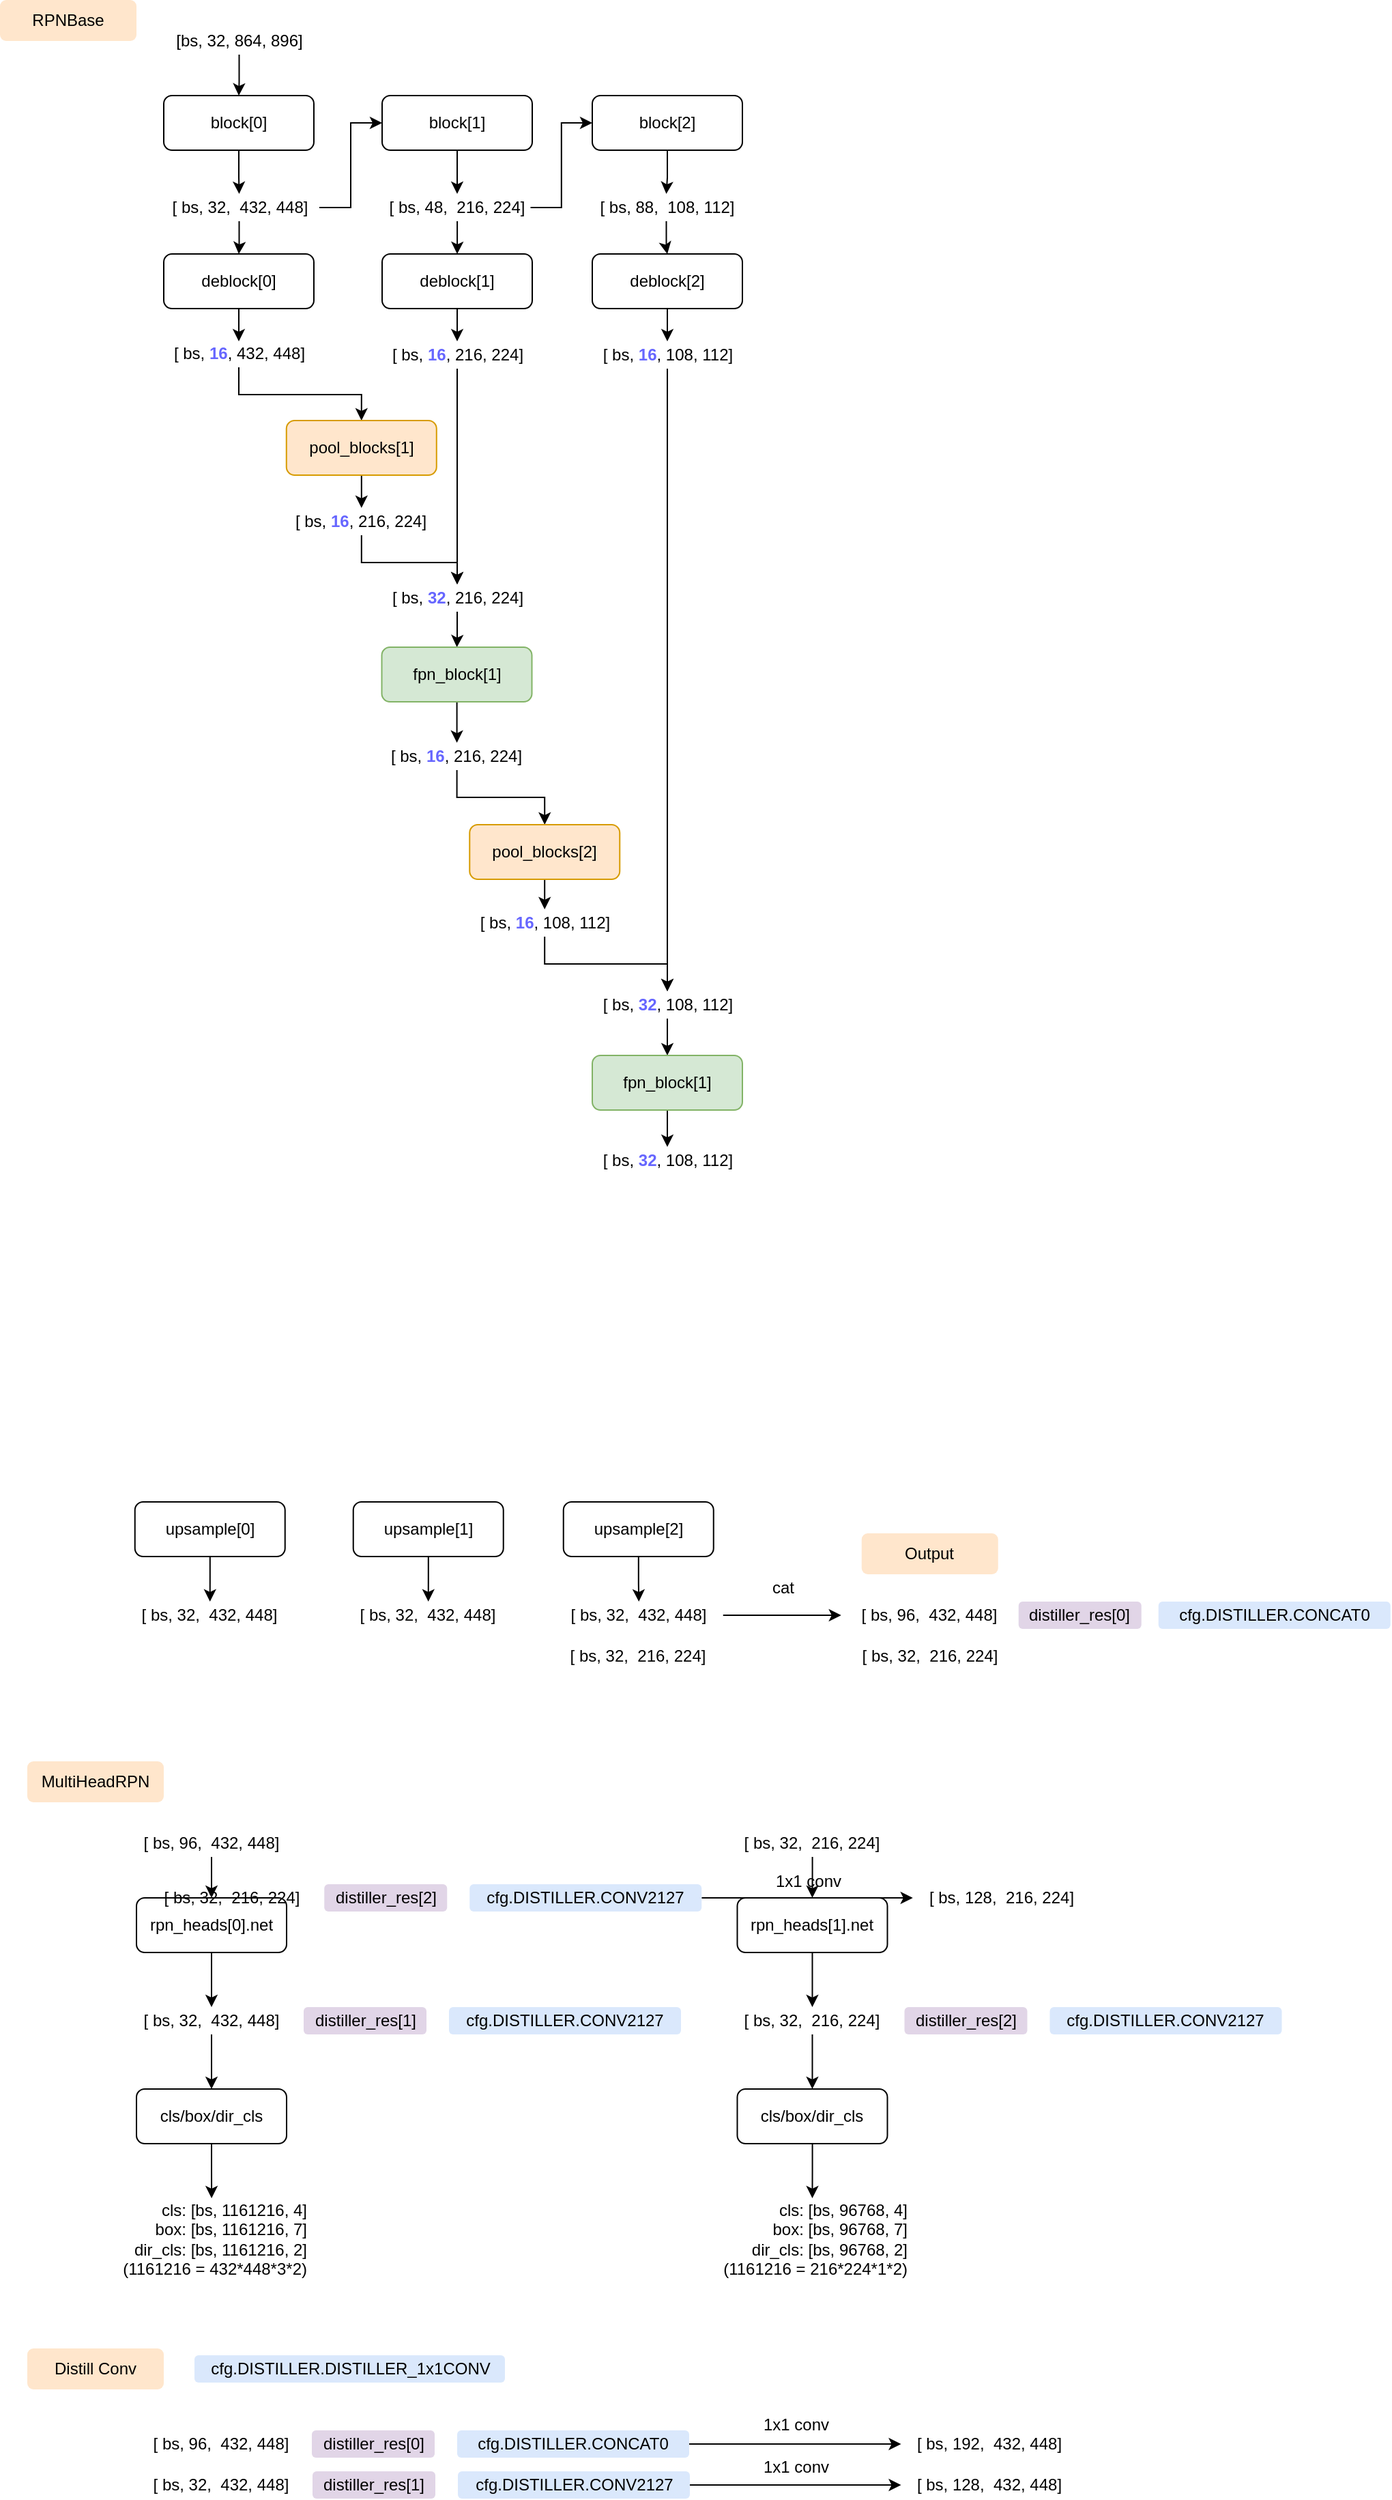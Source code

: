 <mxfile version="14.8.0" type="github">
  <diagram id="KPbSdK8hrhy4o_54Y12F" name="Page-1">
    <mxGraphModel dx="1357" dy="777" grid="1" gridSize="10" guides="1" tooltips="1" connect="1" arrows="1" fold="1" page="1" pageScale="1" pageWidth="2000" pageHeight="2200" math="0" shadow="0">
      <root>
        <mxCell id="0" />
        <mxCell id="1" parent="0" />
        <mxCell id="MGecMGWnMkol5uJ0eFOr-1" style="edgeStyle=orthogonalEdgeStyle;rounded=0;orthogonalLoop=1;jettySize=auto;html=1;entryX=0.5;entryY=0;entryDx=0;entryDy=0;" edge="1" parent="1" source="MGecMGWnMkol5uJ0eFOr-2" target="MGecMGWnMkol5uJ0eFOr-8">
          <mxGeometry relative="1" as="geometry" />
        </mxCell>
        <mxCell id="MGecMGWnMkol5uJ0eFOr-2" value="block[0]" style="rounded=1;whiteSpace=wrap;html=1;" vertex="1" parent="1">
          <mxGeometry x="160" y="140" width="110" height="40" as="geometry" />
        </mxCell>
        <mxCell id="MGecMGWnMkol5uJ0eFOr-3" style="edgeStyle=orthogonalEdgeStyle;rounded=0;orthogonalLoop=1;jettySize=auto;html=1;entryX=0.5;entryY=0;entryDx=0;entryDy=0;" edge="1" parent="1" source="MGecMGWnMkol5uJ0eFOr-4" target="MGecMGWnMkol5uJ0eFOr-10">
          <mxGeometry relative="1" as="geometry" />
        </mxCell>
        <mxCell id="MGecMGWnMkol5uJ0eFOr-4" value="block[1]" style="rounded=1;whiteSpace=wrap;html=1;" vertex="1" parent="1">
          <mxGeometry x="320" y="140" width="110" height="40" as="geometry" />
        </mxCell>
        <mxCell id="MGecMGWnMkol5uJ0eFOr-5" style="edgeStyle=orthogonalEdgeStyle;rounded=0;orthogonalLoop=1;jettySize=auto;html=1;entryX=0.5;entryY=0;entryDx=0;entryDy=0;" edge="1" parent="1" source="MGecMGWnMkol5uJ0eFOr-6" target="MGecMGWnMkol5uJ0eFOr-12">
          <mxGeometry relative="1" as="geometry" />
        </mxCell>
        <mxCell id="MGecMGWnMkol5uJ0eFOr-6" value="block[2]" style="rounded=1;whiteSpace=wrap;html=1;" vertex="1" parent="1">
          <mxGeometry x="474" y="140" width="110" height="40" as="geometry" />
        </mxCell>
        <mxCell id="MGecMGWnMkol5uJ0eFOr-7" style="edgeStyle=orthogonalEdgeStyle;rounded=0;orthogonalLoop=1;jettySize=auto;html=1;entryX=0.5;entryY=0;entryDx=0;entryDy=0;" edge="1" parent="1" source="MGecMGWnMkol5uJ0eFOr-8" target="MGecMGWnMkol5uJ0eFOr-14">
          <mxGeometry relative="1" as="geometry" />
        </mxCell>
        <mxCell id="MGecMGWnMkol5uJ0eFOr-87" style="edgeStyle=orthogonalEdgeStyle;rounded=0;orthogonalLoop=1;jettySize=auto;html=1;entryX=0;entryY=0.5;entryDx=0;entryDy=0;" edge="1" parent="1" source="MGecMGWnMkol5uJ0eFOr-8" target="MGecMGWnMkol5uJ0eFOr-4">
          <mxGeometry relative="1" as="geometry" />
        </mxCell>
        <mxCell id="MGecMGWnMkol5uJ0eFOr-8" value="[ bs, 32,&amp;nbsp; 432, 448]" style="text;html=1;strokeColor=none;fillColor=none;align=center;verticalAlign=middle;whiteSpace=wrap;rounded=0;" vertex="1" parent="1">
          <mxGeometry x="156.5" y="212" width="117.5" height="20" as="geometry" />
        </mxCell>
        <mxCell id="MGecMGWnMkol5uJ0eFOr-9" style="edgeStyle=orthogonalEdgeStyle;rounded=0;orthogonalLoop=1;jettySize=auto;html=1;entryX=0.5;entryY=0;entryDx=0;entryDy=0;" edge="1" parent="1" source="MGecMGWnMkol5uJ0eFOr-10" target="MGecMGWnMkol5uJ0eFOr-16">
          <mxGeometry relative="1" as="geometry" />
        </mxCell>
        <mxCell id="MGecMGWnMkol5uJ0eFOr-88" style="edgeStyle=orthogonalEdgeStyle;rounded=0;orthogonalLoop=1;jettySize=auto;html=1;entryX=0;entryY=0.5;entryDx=0;entryDy=0;" edge="1" parent="1" source="MGecMGWnMkol5uJ0eFOr-10" target="MGecMGWnMkol5uJ0eFOr-6">
          <mxGeometry relative="1" as="geometry" />
        </mxCell>
        <mxCell id="MGecMGWnMkol5uJ0eFOr-10" value="[ bs, 48,&amp;nbsp; 216, 224]" style="text;html=1;strokeColor=none;fillColor=none;align=center;verticalAlign=middle;whiteSpace=wrap;rounded=0;" vertex="1" parent="1">
          <mxGeometry x="321.25" y="212" width="107.5" height="20" as="geometry" />
        </mxCell>
        <mxCell id="MGecMGWnMkol5uJ0eFOr-11" style="edgeStyle=orthogonalEdgeStyle;rounded=0;orthogonalLoop=1;jettySize=auto;html=1;entryX=0.5;entryY=0;entryDx=0;entryDy=0;" edge="1" parent="1" source="MGecMGWnMkol5uJ0eFOr-12" target="MGecMGWnMkol5uJ0eFOr-18">
          <mxGeometry relative="1" as="geometry" />
        </mxCell>
        <mxCell id="MGecMGWnMkol5uJ0eFOr-12" value="[ bs, 88,&amp;nbsp; 108, 112]" style="text;html=1;strokeColor=none;fillColor=none;align=center;verticalAlign=middle;whiteSpace=wrap;rounded=0;" vertex="1" parent="1">
          <mxGeometry x="472.5" y="212" width="111.5" height="20" as="geometry" />
        </mxCell>
        <mxCell id="MGecMGWnMkol5uJ0eFOr-13" style="edgeStyle=orthogonalEdgeStyle;rounded=0;orthogonalLoop=1;jettySize=auto;html=1;entryX=0.5;entryY=0;entryDx=0;entryDy=0;" edge="1" parent="1" source="MGecMGWnMkol5uJ0eFOr-14">
          <mxGeometry relative="1" as="geometry">
            <mxPoint x="215" y="320" as="targetPoint" />
          </mxGeometry>
        </mxCell>
        <mxCell id="MGecMGWnMkol5uJ0eFOr-14" value="deblock[0]" style="rounded=1;whiteSpace=wrap;html=1;" vertex="1" parent="1">
          <mxGeometry x="160" y="256" width="110" height="40" as="geometry" />
        </mxCell>
        <mxCell id="MGecMGWnMkol5uJ0eFOr-15" style="edgeStyle=orthogonalEdgeStyle;rounded=0;orthogonalLoop=1;jettySize=auto;html=1;" edge="1" parent="1" source="MGecMGWnMkol5uJ0eFOr-16" target="MGecMGWnMkol5uJ0eFOr-22">
          <mxGeometry relative="1" as="geometry" />
        </mxCell>
        <mxCell id="MGecMGWnMkol5uJ0eFOr-16" value="deblock[1]" style="rounded=1;whiteSpace=wrap;html=1;" vertex="1" parent="1">
          <mxGeometry x="320" y="256" width="110" height="40" as="geometry" />
        </mxCell>
        <mxCell id="MGecMGWnMkol5uJ0eFOr-17" style="edgeStyle=orthogonalEdgeStyle;rounded=0;orthogonalLoop=1;jettySize=auto;html=1;entryX=0.5;entryY=0;entryDx=0;entryDy=0;" edge="1" parent="1" source="MGecMGWnMkol5uJ0eFOr-18" target="MGecMGWnMkol5uJ0eFOr-24">
          <mxGeometry relative="1" as="geometry" />
        </mxCell>
        <mxCell id="MGecMGWnMkol5uJ0eFOr-18" value="deblock[2]" style="rounded=1;whiteSpace=wrap;html=1;" vertex="1" parent="1">
          <mxGeometry x="474" y="256" width="110" height="40" as="geometry" />
        </mxCell>
        <mxCell id="MGecMGWnMkol5uJ0eFOr-105" style="edgeStyle=orthogonalEdgeStyle;rounded=0;orthogonalLoop=1;jettySize=auto;html=1;entryX=0.5;entryY=0;entryDx=0;entryDy=0;" edge="1" parent="1" source="MGecMGWnMkol5uJ0eFOr-20" target="MGecMGWnMkol5uJ0eFOr-90">
          <mxGeometry relative="1" as="geometry" />
        </mxCell>
        <mxCell id="MGecMGWnMkol5uJ0eFOr-20" value="[ bs, &lt;font color=&quot;#6666ff&quot;&gt;&lt;b&gt;16&lt;/b&gt;&lt;/font&gt;, 432, 448]" style="text;html=1;strokeColor=none;fillColor=none;align=center;verticalAlign=middle;whiteSpace=wrap;rounded=0;" vertex="1" parent="1">
          <mxGeometry x="122.5" y="319" width="185" height="20" as="geometry" />
        </mxCell>
        <mxCell id="MGecMGWnMkol5uJ0eFOr-98" style="edgeStyle=orthogonalEdgeStyle;rounded=0;orthogonalLoop=1;jettySize=auto;html=1;entryX=0.5;entryY=0;entryDx=0;entryDy=0;" edge="1" parent="1" source="MGecMGWnMkol5uJ0eFOr-22" target="MGecMGWnMkol5uJ0eFOr-94">
          <mxGeometry relative="1" as="geometry" />
        </mxCell>
        <mxCell id="MGecMGWnMkol5uJ0eFOr-22" value="[ bs,&amp;nbsp;&lt;font color=&quot;#6666ff&quot;&gt;&lt;b&gt;16&lt;/b&gt;&lt;/font&gt;,&amp;nbsp;216, 224]" style="text;html=1;strokeColor=none;fillColor=none;align=center;verticalAlign=middle;whiteSpace=wrap;rounded=0;" vertex="1" parent="1">
          <mxGeometry x="282.5" y="320" width="185" height="20" as="geometry" />
        </mxCell>
        <mxCell id="MGecMGWnMkol5uJ0eFOr-110" style="edgeStyle=orthogonalEdgeStyle;rounded=0;orthogonalLoop=1;jettySize=auto;html=1;entryX=0.5;entryY=0;entryDx=0;entryDy=0;" edge="1" parent="1" source="MGecMGWnMkol5uJ0eFOr-24" target="MGecMGWnMkol5uJ0eFOr-108">
          <mxGeometry relative="1" as="geometry" />
        </mxCell>
        <mxCell id="MGecMGWnMkol5uJ0eFOr-24" value="[ bs,&amp;nbsp;&lt;b style=&quot;color: rgb(102 , 102 , 255)&quot;&gt;16&lt;/b&gt;, 108, 112]" style="text;html=1;strokeColor=none;fillColor=none;align=center;verticalAlign=middle;whiteSpace=wrap;rounded=0;" vertex="1" parent="1">
          <mxGeometry x="436.5" y="320" width="185" height="20" as="geometry" />
        </mxCell>
        <mxCell id="MGecMGWnMkol5uJ0eFOr-25" style="edgeStyle=orthogonalEdgeStyle;rounded=0;orthogonalLoop=1;jettySize=auto;html=1;entryX=0.5;entryY=0;entryDx=0;entryDy=0;" edge="1" parent="1" source="MGecMGWnMkol5uJ0eFOr-26" target="MGecMGWnMkol5uJ0eFOr-27">
          <mxGeometry relative="1" as="geometry" />
        </mxCell>
        <mxCell id="MGecMGWnMkol5uJ0eFOr-26" value="upsample[0]" style="rounded=1;whiteSpace=wrap;html=1;" vertex="1" parent="1">
          <mxGeometry x="138.87" y="1170" width="110" height="40" as="geometry" />
        </mxCell>
        <mxCell id="MGecMGWnMkol5uJ0eFOr-27" value="[ bs, 32,&amp;nbsp; 432, 448]" style="text;html=1;strokeColor=none;fillColor=none;align=center;verticalAlign=middle;whiteSpace=wrap;rounded=0;" vertex="1" parent="1">
          <mxGeometry x="101.37" y="1243" width="185" height="20" as="geometry" />
        </mxCell>
        <mxCell id="MGecMGWnMkol5uJ0eFOr-28" style="edgeStyle=orthogonalEdgeStyle;rounded=0;orthogonalLoop=1;jettySize=auto;html=1;entryX=0.5;entryY=0;entryDx=0;entryDy=0;" edge="1" parent="1" source="MGecMGWnMkol5uJ0eFOr-29" target="MGecMGWnMkol5uJ0eFOr-32">
          <mxGeometry relative="1" as="geometry" />
        </mxCell>
        <mxCell id="MGecMGWnMkol5uJ0eFOr-29" value="upsample[1]" style="rounded=1;whiteSpace=wrap;html=1;" vertex="1" parent="1">
          <mxGeometry x="298.87" y="1170" width="110" height="40" as="geometry" />
        </mxCell>
        <mxCell id="MGecMGWnMkol5uJ0eFOr-30" style="edgeStyle=orthogonalEdgeStyle;rounded=0;orthogonalLoop=1;jettySize=auto;html=1;entryX=0.5;entryY=0;entryDx=0;entryDy=0;" edge="1" parent="1" source="MGecMGWnMkol5uJ0eFOr-31" target="MGecMGWnMkol5uJ0eFOr-34">
          <mxGeometry relative="1" as="geometry" />
        </mxCell>
        <mxCell id="MGecMGWnMkol5uJ0eFOr-31" value="upsample[2]" style="rounded=1;whiteSpace=wrap;html=1;" vertex="1" parent="1">
          <mxGeometry x="452.87" y="1170" width="110" height="40" as="geometry" />
        </mxCell>
        <mxCell id="MGecMGWnMkol5uJ0eFOr-32" value="[ bs, 32,&amp;nbsp; 432, 448]" style="text;html=1;strokeColor=none;fillColor=none;align=center;verticalAlign=middle;whiteSpace=wrap;rounded=0;" vertex="1" parent="1">
          <mxGeometry x="261.37" y="1243" width="185" height="20" as="geometry" />
        </mxCell>
        <mxCell id="MGecMGWnMkol5uJ0eFOr-33" style="edgeStyle=orthogonalEdgeStyle;rounded=0;orthogonalLoop=1;jettySize=auto;html=1;" edge="1" parent="1" source="MGecMGWnMkol5uJ0eFOr-34" target="MGecMGWnMkol5uJ0eFOr-36">
          <mxGeometry relative="1" as="geometry" />
        </mxCell>
        <mxCell id="MGecMGWnMkol5uJ0eFOr-34" value="[ bs, 32,&amp;nbsp; 432, 448]" style="text;html=1;strokeColor=none;fillColor=none;align=center;verticalAlign=middle;whiteSpace=wrap;rounded=0;" vertex="1" parent="1">
          <mxGeometry x="446.37" y="1243" width="123.5" height="20" as="geometry" />
        </mxCell>
        <mxCell id="MGecMGWnMkol5uJ0eFOr-35" value="[ bs, 32,&amp;nbsp; 216, 224]" style="text;html=1;strokeColor=none;fillColor=none;align=center;verticalAlign=middle;whiteSpace=wrap;rounded=0;" vertex="1" parent="1">
          <mxGeometry x="415.37" y="1273" width="185" height="20" as="geometry" />
        </mxCell>
        <mxCell id="MGecMGWnMkol5uJ0eFOr-36" value="[ bs, 96,&amp;nbsp; 432, 448]" style="text;html=1;strokeColor=none;fillColor=none;align=center;verticalAlign=middle;whiteSpace=wrap;rounded=0;" vertex="1" parent="1">
          <mxGeometry x="656.37" y="1243" width="130" height="20" as="geometry" />
        </mxCell>
        <mxCell id="MGecMGWnMkol5uJ0eFOr-37" value="[ bs, 32,&amp;nbsp; 216, 224]" style="text;html=1;strokeColor=none;fillColor=none;align=center;verticalAlign=middle;whiteSpace=wrap;rounded=0;" vertex="1" parent="1">
          <mxGeometry x="628.87" y="1273" width="185" height="20" as="geometry" />
        </mxCell>
        <mxCell id="MGecMGWnMkol5uJ0eFOr-38" value="cat" style="text;html=1;strokeColor=none;fillColor=none;align=center;verticalAlign=middle;whiteSpace=wrap;rounded=0;" vertex="1" parent="1">
          <mxGeometry x="578.87" y="1223" width="70" height="20" as="geometry" />
        </mxCell>
        <mxCell id="MGecMGWnMkol5uJ0eFOr-39" value="RPNBase" style="rounded=1;whiteSpace=wrap;html=1;fillColor=#ffe6cc;strokeColor=none;" vertex="1" parent="1">
          <mxGeometry x="40" y="70" width="100" height="30" as="geometry" />
        </mxCell>
        <mxCell id="MGecMGWnMkol5uJ0eFOr-40" value="Output" style="rounded=1;whiteSpace=wrap;html=1;fillColor=#ffe6cc;strokeColor=none;" vertex="1" parent="1">
          <mxGeometry x="671.37" y="1193" width="100" height="30" as="geometry" />
        </mxCell>
        <mxCell id="MGecMGWnMkol5uJ0eFOr-41" value="distiller_res[0]" style="rounded=1;whiteSpace=wrap;html=1;fillColor=#e1d5e7;strokeColor=none;" vertex="1" parent="1">
          <mxGeometry x="786.37" y="1243" width="90" height="20" as="geometry" />
        </mxCell>
        <mxCell id="MGecMGWnMkol5uJ0eFOr-42" value="MultiHeadRPN" style="rounded=1;whiteSpace=wrap;html=1;fillColor=#ffe6cc;strokeColor=none;" vertex="1" parent="1">
          <mxGeometry x="60.0" y="1360" width="100" height="30" as="geometry" />
        </mxCell>
        <mxCell id="MGecMGWnMkol5uJ0eFOr-43" value="cfg.DISTILLER.CONCAT0" style="rounded=1;whiteSpace=wrap;html=1;fillColor=#dae8fc;strokeColor=none;" vertex="1" parent="1">
          <mxGeometry x="888.87" y="1243" width="170" height="20" as="geometry" />
        </mxCell>
        <mxCell id="MGecMGWnMkol5uJ0eFOr-44" style="edgeStyle=orthogonalEdgeStyle;rounded=0;orthogonalLoop=1;jettySize=auto;html=1;entryX=0.5;entryY=0;entryDx=0;entryDy=0;" edge="1" parent="1" source="MGecMGWnMkol5uJ0eFOr-45" target="MGecMGWnMkol5uJ0eFOr-49">
          <mxGeometry relative="1" as="geometry" />
        </mxCell>
        <mxCell id="MGecMGWnMkol5uJ0eFOr-45" value="rpn_heads[0].net" style="rounded=1;whiteSpace=wrap;html=1;" vertex="1" parent="1">
          <mxGeometry x="140" y="1460" width="110" height="40" as="geometry" />
        </mxCell>
        <mxCell id="MGecMGWnMkol5uJ0eFOr-46" style="edgeStyle=orthogonalEdgeStyle;rounded=0;orthogonalLoop=1;jettySize=auto;html=1;entryX=0.5;entryY=0;entryDx=0;entryDy=0;" edge="1" parent="1" source="MGecMGWnMkol5uJ0eFOr-47" target="MGecMGWnMkol5uJ0eFOr-45">
          <mxGeometry relative="1" as="geometry" />
        </mxCell>
        <mxCell id="MGecMGWnMkol5uJ0eFOr-47" value="[ bs, 96,&amp;nbsp; 432, 448]" style="text;html=1;strokeColor=none;fillColor=none;align=center;verticalAlign=middle;whiteSpace=wrap;rounded=0;" vertex="1" parent="1">
          <mxGeometry x="130" y="1410" width="130" height="20" as="geometry" />
        </mxCell>
        <mxCell id="MGecMGWnMkol5uJ0eFOr-48" style="edgeStyle=orthogonalEdgeStyle;rounded=0;orthogonalLoop=1;jettySize=auto;html=1;" edge="1" parent="1" source="MGecMGWnMkol5uJ0eFOr-49" target="MGecMGWnMkol5uJ0eFOr-51">
          <mxGeometry relative="1" as="geometry" />
        </mxCell>
        <mxCell id="MGecMGWnMkol5uJ0eFOr-49" value="[ bs, 32,&amp;nbsp; 432, 448]" style="text;html=1;strokeColor=none;fillColor=none;align=center;verticalAlign=middle;whiteSpace=wrap;rounded=0;" vertex="1" parent="1">
          <mxGeometry x="130" y="1540" width="130" height="20" as="geometry" />
        </mxCell>
        <mxCell id="MGecMGWnMkol5uJ0eFOr-50" style="edgeStyle=orthogonalEdgeStyle;rounded=0;orthogonalLoop=1;jettySize=auto;html=1;" edge="1" parent="1" source="MGecMGWnMkol5uJ0eFOr-51" target="MGecMGWnMkol5uJ0eFOr-52">
          <mxGeometry relative="1" as="geometry" />
        </mxCell>
        <mxCell id="MGecMGWnMkol5uJ0eFOr-51" value="cls/box/dir_cls" style="rounded=1;whiteSpace=wrap;html=1;" vertex="1" parent="1">
          <mxGeometry x="140" y="1600" width="110" height="40" as="geometry" />
        </mxCell>
        <mxCell id="MGecMGWnMkol5uJ0eFOr-52" value="cls: [bs, 1161216, 4]&lt;br&gt;box: [bs, 1161216, 7]&lt;br&gt;dir_cls: [bs, 1161216, 2]&lt;br&gt;(1161216 = 432*448*3*2)" style="text;html=1;strokeColor=none;fillColor=none;align=right;verticalAlign=middle;whiteSpace=wrap;rounded=0;" vertex="1" parent="1">
          <mxGeometry x="123.75" y="1680" width="142.5" height="60" as="geometry" />
        </mxCell>
        <mxCell id="MGecMGWnMkol5uJ0eFOr-53" value="distiller_res[1]" style="rounded=1;whiteSpace=wrap;html=1;fillColor=#e1d5e7;strokeColor=none;" vertex="1" parent="1">
          <mxGeometry x="262.5" y="1540" width="90" height="20" as="geometry" />
        </mxCell>
        <mxCell id="MGecMGWnMkol5uJ0eFOr-54" value="cfg.DISTILLER.CONV2127" style="rounded=1;whiteSpace=wrap;html=1;fillColor=#dae8fc;strokeColor=none;" vertex="1" parent="1">
          <mxGeometry x="369" y="1540" width="170" height="20" as="geometry" />
        </mxCell>
        <mxCell id="MGecMGWnMkol5uJ0eFOr-55" style="edgeStyle=orthogonalEdgeStyle;rounded=0;orthogonalLoop=1;jettySize=auto;html=1;entryX=0.5;entryY=0;entryDx=0;entryDy=0;" edge="1" parent="1" source="MGecMGWnMkol5uJ0eFOr-56" target="MGecMGWnMkol5uJ0eFOr-60">
          <mxGeometry relative="1" as="geometry" />
        </mxCell>
        <mxCell id="MGecMGWnMkol5uJ0eFOr-56" value="rpn_heads[1].net" style="rounded=1;whiteSpace=wrap;html=1;" vertex="1" parent="1">
          <mxGeometry x="580.25" y="1460" width="110" height="40" as="geometry" />
        </mxCell>
        <mxCell id="MGecMGWnMkol5uJ0eFOr-57" style="edgeStyle=orthogonalEdgeStyle;rounded=0;orthogonalLoop=1;jettySize=auto;html=1;entryX=0.5;entryY=0;entryDx=0;entryDy=0;" edge="1" parent="1" source="MGecMGWnMkol5uJ0eFOr-58" target="MGecMGWnMkol5uJ0eFOr-56">
          <mxGeometry relative="1" as="geometry" />
        </mxCell>
        <mxCell id="MGecMGWnMkol5uJ0eFOr-58" value="[ bs, 32,&amp;nbsp; 216, 224]" style="text;html=1;strokeColor=none;fillColor=none;align=center;verticalAlign=middle;whiteSpace=wrap;rounded=0;" vertex="1" parent="1">
          <mxGeometry x="570.25" y="1410" width="130" height="20" as="geometry" />
        </mxCell>
        <mxCell id="MGecMGWnMkol5uJ0eFOr-59" style="edgeStyle=orthogonalEdgeStyle;rounded=0;orthogonalLoop=1;jettySize=auto;html=1;" edge="1" parent="1" source="MGecMGWnMkol5uJ0eFOr-60" target="MGecMGWnMkol5uJ0eFOr-62">
          <mxGeometry relative="1" as="geometry" />
        </mxCell>
        <mxCell id="MGecMGWnMkol5uJ0eFOr-60" value="[ bs, 32,&amp;nbsp; 216, 224]" style="text;html=1;strokeColor=none;fillColor=none;align=center;verticalAlign=middle;whiteSpace=wrap;rounded=0;" vertex="1" parent="1">
          <mxGeometry x="570.25" y="1540" width="130" height="20" as="geometry" />
        </mxCell>
        <mxCell id="MGecMGWnMkol5uJ0eFOr-61" style="edgeStyle=orthogonalEdgeStyle;rounded=0;orthogonalLoop=1;jettySize=auto;html=1;" edge="1" parent="1" source="MGecMGWnMkol5uJ0eFOr-62" target="MGecMGWnMkol5uJ0eFOr-63">
          <mxGeometry relative="1" as="geometry" />
        </mxCell>
        <mxCell id="MGecMGWnMkol5uJ0eFOr-62" value="cls/box/dir_cls" style="rounded=1;whiteSpace=wrap;html=1;" vertex="1" parent="1">
          <mxGeometry x="580.25" y="1600" width="110" height="40" as="geometry" />
        </mxCell>
        <mxCell id="MGecMGWnMkol5uJ0eFOr-63" value="cls: [bs, 96768, 4]&lt;br&gt;box: [bs, 96768, 7]&lt;br&gt;dir_cls: [bs, 96768, 2]&lt;br&gt;(1161216 = 216*224*1*2)" style="text;html=1;strokeColor=none;fillColor=none;align=right;verticalAlign=middle;whiteSpace=wrap;rounded=0;" vertex="1" parent="1">
          <mxGeometry x="564" y="1680" width="142.5" height="60" as="geometry" />
        </mxCell>
        <mxCell id="MGecMGWnMkol5uJ0eFOr-64" value="distiller_res[2]" style="rounded=1;whiteSpace=wrap;html=1;fillColor=#e1d5e7;strokeColor=none;" vertex="1" parent="1">
          <mxGeometry x="702.75" y="1540" width="90" height="20" as="geometry" />
        </mxCell>
        <mxCell id="MGecMGWnMkol5uJ0eFOr-65" value="cfg.DISTILLER.CONV2127" style="rounded=1;whiteSpace=wrap;html=1;fillColor=#dae8fc;strokeColor=none;" vertex="1" parent="1">
          <mxGeometry x="809.25" y="1540" width="170" height="20" as="geometry" />
        </mxCell>
        <mxCell id="MGecMGWnMkol5uJ0eFOr-66" value="Distill Conv" style="rounded=1;whiteSpace=wrap;html=1;fillColor=#ffe6cc;strokeColor=none;" vertex="1" parent="1">
          <mxGeometry x="60.0" y="1790" width="100" height="30" as="geometry" />
        </mxCell>
        <mxCell id="MGecMGWnMkol5uJ0eFOr-67" value="[ bs, 96,&amp;nbsp; 432, 448]" style="text;html=1;strokeColor=none;fillColor=none;align=center;verticalAlign=middle;whiteSpace=wrap;rounded=0;" vertex="1" parent="1">
          <mxGeometry x="136.5" y="1850" width="130" height="20" as="geometry" />
        </mxCell>
        <mxCell id="MGecMGWnMkol5uJ0eFOr-68" value="distiller_res[0]" style="rounded=1;whiteSpace=wrap;html=1;fillColor=#e1d5e7;strokeColor=none;" vertex="1" parent="1">
          <mxGeometry x="268.5" y="1850" width="90" height="20" as="geometry" />
        </mxCell>
        <mxCell id="MGecMGWnMkol5uJ0eFOr-69" style="edgeStyle=orthogonalEdgeStyle;rounded=0;orthogonalLoop=1;jettySize=auto;html=1;" edge="1" parent="1" source="MGecMGWnMkol5uJ0eFOr-70" target="MGecMGWnMkol5uJ0eFOr-80">
          <mxGeometry relative="1" as="geometry" />
        </mxCell>
        <mxCell id="MGecMGWnMkol5uJ0eFOr-70" value="cfg.DISTILLER.CONCAT0" style="rounded=1;whiteSpace=wrap;html=1;fillColor=#dae8fc;strokeColor=none;" vertex="1" parent="1">
          <mxGeometry x="375" y="1850" width="170" height="20" as="geometry" />
        </mxCell>
        <mxCell id="MGecMGWnMkol5uJ0eFOr-71" value="[ bs, 32,&amp;nbsp; 432, 448]" style="text;html=1;strokeColor=none;fillColor=none;align=center;verticalAlign=middle;whiteSpace=wrap;rounded=0;" vertex="1" parent="1">
          <mxGeometry x="136.5" y="1880" width="130" height="20" as="geometry" />
        </mxCell>
        <mxCell id="MGecMGWnMkol5uJ0eFOr-72" value="distiller_res[1]" style="rounded=1;whiteSpace=wrap;html=1;fillColor=#e1d5e7;strokeColor=none;" vertex="1" parent="1">
          <mxGeometry x="269" y="1880" width="90" height="20" as="geometry" />
        </mxCell>
        <mxCell id="MGecMGWnMkol5uJ0eFOr-73" style="edgeStyle=orthogonalEdgeStyle;rounded=0;orthogonalLoop=1;jettySize=auto;html=1;entryX=0;entryY=0.5;entryDx=0;entryDy=0;" edge="1" parent="1" source="MGecMGWnMkol5uJ0eFOr-74" target="MGecMGWnMkol5uJ0eFOr-81">
          <mxGeometry relative="1" as="geometry" />
        </mxCell>
        <mxCell id="MGecMGWnMkol5uJ0eFOr-74" value="cfg.DISTILLER.CONV2127" style="rounded=1;whiteSpace=wrap;html=1;fillColor=#dae8fc;strokeColor=none;" vertex="1" parent="1">
          <mxGeometry x="375.5" y="1880" width="170" height="20" as="geometry" />
        </mxCell>
        <mxCell id="MGecMGWnMkol5uJ0eFOr-75" value="[ bs, 32,&amp;nbsp; 216, 224]" style="text;html=1;strokeColor=none;fillColor=none;align=center;verticalAlign=middle;whiteSpace=wrap;rounded=0;" vertex="1" parent="1">
          <mxGeometry x="145.13" y="1450" width="130" height="20" as="geometry" />
        </mxCell>
        <mxCell id="MGecMGWnMkol5uJ0eFOr-76" value="distiller_res[2]" style="rounded=1;whiteSpace=wrap;html=1;fillColor=#e1d5e7;strokeColor=none;" vertex="1" parent="1">
          <mxGeometry x="277.63" y="1450" width="90" height="20" as="geometry" />
        </mxCell>
        <mxCell id="MGecMGWnMkol5uJ0eFOr-77" style="edgeStyle=orthogonalEdgeStyle;rounded=0;orthogonalLoop=1;jettySize=auto;html=1;" edge="1" parent="1" source="MGecMGWnMkol5uJ0eFOr-78" target="MGecMGWnMkol5uJ0eFOr-82">
          <mxGeometry relative="1" as="geometry" />
        </mxCell>
        <mxCell id="MGecMGWnMkol5uJ0eFOr-78" value="cfg.DISTILLER.CONV2127" style="rounded=1;whiteSpace=wrap;html=1;fillColor=#dae8fc;strokeColor=none;" vertex="1" parent="1">
          <mxGeometry x="384.13" y="1450" width="170" height="20" as="geometry" />
        </mxCell>
        <mxCell id="MGecMGWnMkol5uJ0eFOr-79" value="cfg.DISTILLER.DISTILLER_1x1CONV" style="rounded=1;whiteSpace=wrap;html=1;fillColor=#dae8fc;strokeColor=none;" vertex="1" parent="1">
          <mxGeometry x="182.5" y="1795" width="227.5" height="20" as="geometry" />
        </mxCell>
        <mxCell id="MGecMGWnMkol5uJ0eFOr-80" value="[ bs, 192,&amp;nbsp; 432, 448]" style="text;html=1;strokeColor=none;fillColor=none;align=center;verticalAlign=middle;whiteSpace=wrap;rounded=0;" vertex="1" parent="1">
          <mxGeometry x="700.25" y="1850" width="130" height="20" as="geometry" />
        </mxCell>
        <mxCell id="MGecMGWnMkol5uJ0eFOr-81" value="[ bs, 128,&amp;nbsp; 432, 448]" style="text;html=1;strokeColor=none;fillColor=none;align=center;verticalAlign=middle;whiteSpace=wrap;rounded=0;" vertex="1" parent="1">
          <mxGeometry x="700.25" y="1880" width="130" height="20" as="geometry" />
        </mxCell>
        <mxCell id="MGecMGWnMkol5uJ0eFOr-82" value="[ bs, 128,&amp;nbsp; 216, 224]" style="text;html=1;strokeColor=none;fillColor=none;align=center;verticalAlign=middle;whiteSpace=wrap;rounded=0;" vertex="1" parent="1">
          <mxGeometry x="708.88" y="1450" width="130" height="20" as="geometry" />
        </mxCell>
        <mxCell id="MGecMGWnMkol5uJ0eFOr-83" value="1x1 conv" style="text;html=1;align=center;verticalAlign=middle;resizable=0;points=[];autosize=1;" vertex="1" parent="1">
          <mxGeometry x="593" y="1836" width="60" height="20" as="geometry" />
        </mxCell>
        <mxCell id="MGecMGWnMkol5uJ0eFOr-84" value="1x1 conv" style="text;html=1;align=center;verticalAlign=middle;resizable=0;points=[];autosize=1;" vertex="1" parent="1">
          <mxGeometry x="593" y="1867" width="60" height="20" as="geometry" />
        </mxCell>
        <mxCell id="MGecMGWnMkol5uJ0eFOr-85" value="1x1 conv" style="text;html=1;align=center;verticalAlign=middle;resizable=0;points=[];autosize=1;" vertex="1" parent="1">
          <mxGeometry x="602.13" y="1438" width="60" height="20" as="geometry" />
        </mxCell>
        <mxCell id="MGecMGWnMkol5uJ0eFOr-89" style="edgeStyle=orthogonalEdgeStyle;rounded=0;orthogonalLoop=1;jettySize=auto;html=1;" edge="1" parent="1" source="MGecMGWnMkol5uJ0eFOr-86" target="MGecMGWnMkol5uJ0eFOr-2">
          <mxGeometry relative="1" as="geometry" />
        </mxCell>
        <mxCell id="MGecMGWnMkol5uJ0eFOr-86" value="[bs, 32, 864, 896]" style="text;html=1;strokeColor=none;fillColor=none;align=center;verticalAlign=middle;whiteSpace=wrap;rounded=0;" vertex="1" parent="1">
          <mxGeometry x="146.63" y="90" width="137.25" height="20" as="geometry" />
        </mxCell>
        <mxCell id="MGecMGWnMkol5uJ0eFOr-93" style="edgeStyle=orthogonalEdgeStyle;rounded=0;orthogonalLoop=1;jettySize=auto;html=1;" edge="1" parent="1" source="MGecMGWnMkol5uJ0eFOr-90" target="MGecMGWnMkol5uJ0eFOr-92">
          <mxGeometry relative="1" as="geometry" />
        </mxCell>
        <mxCell id="MGecMGWnMkol5uJ0eFOr-90" value="pool_blocks[1]" style="rounded=1;whiteSpace=wrap;html=1;fillColor=#ffe6cc;strokeColor=#d79b00;" vertex="1" parent="1">
          <mxGeometry x="249.88" y="378" width="110" height="40" as="geometry" />
        </mxCell>
        <mxCell id="MGecMGWnMkol5uJ0eFOr-97" style="edgeStyle=orthogonalEdgeStyle;rounded=0;orthogonalLoop=1;jettySize=auto;html=1;entryX=0.5;entryY=0;entryDx=0;entryDy=0;" edge="1" parent="1" source="MGecMGWnMkol5uJ0eFOr-92" target="MGecMGWnMkol5uJ0eFOr-94">
          <mxGeometry relative="1" as="geometry" />
        </mxCell>
        <mxCell id="MGecMGWnMkol5uJ0eFOr-92" value="[ bs, &lt;font color=&quot;#6666ff&quot;&gt;&lt;b&gt;16&lt;/b&gt;&lt;/font&gt;, 216, 224]" style="text;html=1;strokeColor=none;fillColor=none;align=center;verticalAlign=middle;whiteSpace=wrap;rounded=0;" vertex="1" parent="1">
          <mxGeometry x="212.38" y="442" width="185" height="20" as="geometry" />
        </mxCell>
        <mxCell id="MGecMGWnMkol5uJ0eFOr-100" style="edgeStyle=orthogonalEdgeStyle;rounded=0;orthogonalLoop=1;jettySize=auto;html=1;" edge="1" parent="1" source="MGecMGWnMkol5uJ0eFOr-94" target="MGecMGWnMkol5uJ0eFOr-99">
          <mxGeometry relative="1" as="geometry" />
        </mxCell>
        <mxCell id="MGecMGWnMkol5uJ0eFOr-94" value="[ bs, &lt;font color=&quot;#6666ff&quot;&gt;&lt;b&gt;32&lt;/b&gt;&lt;/font&gt;,&amp;nbsp;216, 224]" style="text;html=1;strokeColor=none;fillColor=none;align=center;verticalAlign=middle;whiteSpace=wrap;rounded=0;" vertex="1" parent="1">
          <mxGeometry x="282.5" y="498" width="185" height="20" as="geometry" />
        </mxCell>
        <mxCell id="MGecMGWnMkol5uJ0eFOr-102" style="edgeStyle=orthogonalEdgeStyle;rounded=0;orthogonalLoop=1;jettySize=auto;html=1;" edge="1" parent="1" source="MGecMGWnMkol5uJ0eFOr-99" target="MGecMGWnMkol5uJ0eFOr-101">
          <mxGeometry relative="1" as="geometry" />
        </mxCell>
        <mxCell id="MGecMGWnMkol5uJ0eFOr-99" value="fpn_block[1]" style="rounded=1;whiteSpace=wrap;html=1;fillColor=#d5e8d4;strokeColor=#82b366;" vertex="1" parent="1">
          <mxGeometry x="319.75" y="544" width="110" height="40" as="geometry" />
        </mxCell>
        <mxCell id="MGecMGWnMkol5uJ0eFOr-104" style="edgeStyle=orthogonalEdgeStyle;rounded=0;orthogonalLoop=1;jettySize=auto;html=1;entryX=0.5;entryY=0;entryDx=0;entryDy=0;" edge="1" parent="1" source="MGecMGWnMkol5uJ0eFOr-101" target="MGecMGWnMkol5uJ0eFOr-103">
          <mxGeometry relative="1" as="geometry" />
        </mxCell>
        <mxCell id="MGecMGWnMkol5uJ0eFOr-101" value="[ bs, &lt;font color=&quot;#6666ff&quot;&gt;&lt;b&gt;16&lt;/b&gt;&lt;/font&gt;,&amp;nbsp;216, 224]" style="text;html=1;strokeColor=none;fillColor=none;align=center;verticalAlign=middle;whiteSpace=wrap;rounded=0;" vertex="1" parent="1">
          <mxGeometry x="282.25" y="614" width="185" height="20" as="geometry" />
        </mxCell>
        <mxCell id="MGecMGWnMkol5uJ0eFOr-107" style="edgeStyle=orthogonalEdgeStyle;rounded=0;orthogonalLoop=1;jettySize=auto;html=1;" edge="1" parent="1" source="MGecMGWnMkol5uJ0eFOr-103" target="MGecMGWnMkol5uJ0eFOr-106">
          <mxGeometry relative="1" as="geometry" />
        </mxCell>
        <mxCell id="MGecMGWnMkol5uJ0eFOr-103" value="pool_blocks[2]" style="rounded=1;whiteSpace=wrap;html=1;fillColor=#ffe6cc;strokeColor=#d79b00;" vertex="1" parent="1">
          <mxGeometry x="384.13" y="674" width="110" height="40" as="geometry" />
        </mxCell>
        <mxCell id="MGecMGWnMkol5uJ0eFOr-109" style="edgeStyle=orthogonalEdgeStyle;rounded=0;orthogonalLoop=1;jettySize=auto;html=1;entryX=0.5;entryY=0;entryDx=0;entryDy=0;" edge="1" parent="1" source="MGecMGWnMkol5uJ0eFOr-106" target="MGecMGWnMkol5uJ0eFOr-108">
          <mxGeometry relative="1" as="geometry" />
        </mxCell>
        <mxCell id="MGecMGWnMkol5uJ0eFOr-106" value="[ bs, &lt;font color=&quot;#6666ff&quot;&gt;&lt;b&gt;16&lt;/b&gt;&lt;/font&gt;, 108, 112]" style="text;html=1;strokeColor=none;fillColor=none;align=center;verticalAlign=middle;whiteSpace=wrap;rounded=0;" vertex="1" parent="1">
          <mxGeometry x="346.63" y="736" width="185" height="20" as="geometry" />
        </mxCell>
        <mxCell id="MGecMGWnMkol5uJ0eFOr-113" style="edgeStyle=orthogonalEdgeStyle;rounded=0;orthogonalLoop=1;jettySize=auto;html=1;" edge="1" parent="1" source="MGecMGWnMkol5uJ0eFOr-108" target="MGecMGWnMkol5uJ0eFOr-112">
          <mxGeometry relative="1" as="geometry" />
        </mxCell>
        <mxCell id="MGecMGWnMkol5uJ0eFOr-108" value="[ bs, &lt;font color=&quot;#6666ff&quot;&gt;&lt;b&gt;32&lt;/b&gt;&lt;/font&gt;, 108, 112]" style="text;html=1;strokeColor=none;fillColor=none;align=center;verticalAlign=middle;whiteSpace=wrap;rounded=0;" vertex="1" parent="1">
          <mxGeometry x="436.5" y="796" width="185" height="20" as="geometry" />
        </mxCell>
        <mxCell id="MGecMGWnMkol5uJ0eFOr-111" value="[ bs, &lt;font color=&quot;#6666ff&quot;&gt;&lt;b&gt;32&lt;/b&gt;&lt;/font&gt;, 108, 112]" style="text;html=1;strokeColor=none;fillColor=none;align=center;verticalAlign=middle;whiteSpace=wrap;rounded=0;" vertex="1" parent="1">
          <mxGeometry x="436.5" y="910" width="185" height="20" as="geometry" />
        </mxCell>
        <mxCell id="MGecMGWnMkol5uJ0eFOr-114" style="edgeStyle=orthogonalEdgeStyle;rounded=0;orthogonalLoop=1;jettySize=auto;html=1;" edge="1" parent="1" source="MGecMGWnMkol5uJ0eFOr-112" target="MGecMGWnMkol5uJ0eFOr-111">
          <mxGeometry relative="1" as="geometry" />
        </mxCell>
        <mxCell id="MGecMGWnMkol5uJ0eFOr-112" value="fpn_block[1]" style="rounded=1;whiteSpace=wrap;html=1;fillColor=#d5e8d4;strokeColor=#82b366;" vertex="1" parent="1">
          <mxGeometry x="474" y="843" width="110" height="40" as="geometry" />
        </mxCell>
      </root>
    </mxGraphModel>
  </diagram>
</mxfile>
